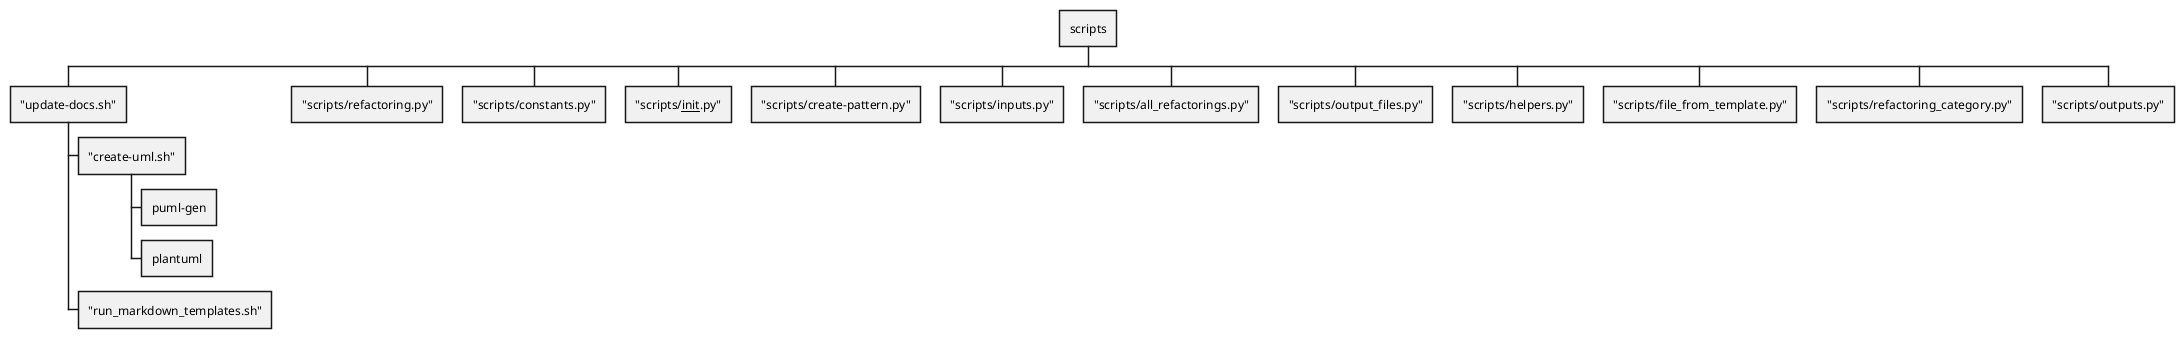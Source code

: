 @startwbs

* scripts
** "update-docs.sh"
*** "create-uml.sh"
**** puml-gen
**** plantuml
*** "run_markdown_templates.sh"
** "scripts/refactoring.py"
** "scripts/constants.py"
** "scripts/__init__.py"
** "scripts/create-pattern.py"
** "scripts/inputs.py"
** "scripts/all_refactorings.py"
** "scripts/output_files.py"
** "scripts/helpers.py"
** "scripts/file_from_template.py"
** "scripts/refactoring_category.py"
** "scripts/outputs.py"

@endwbs
